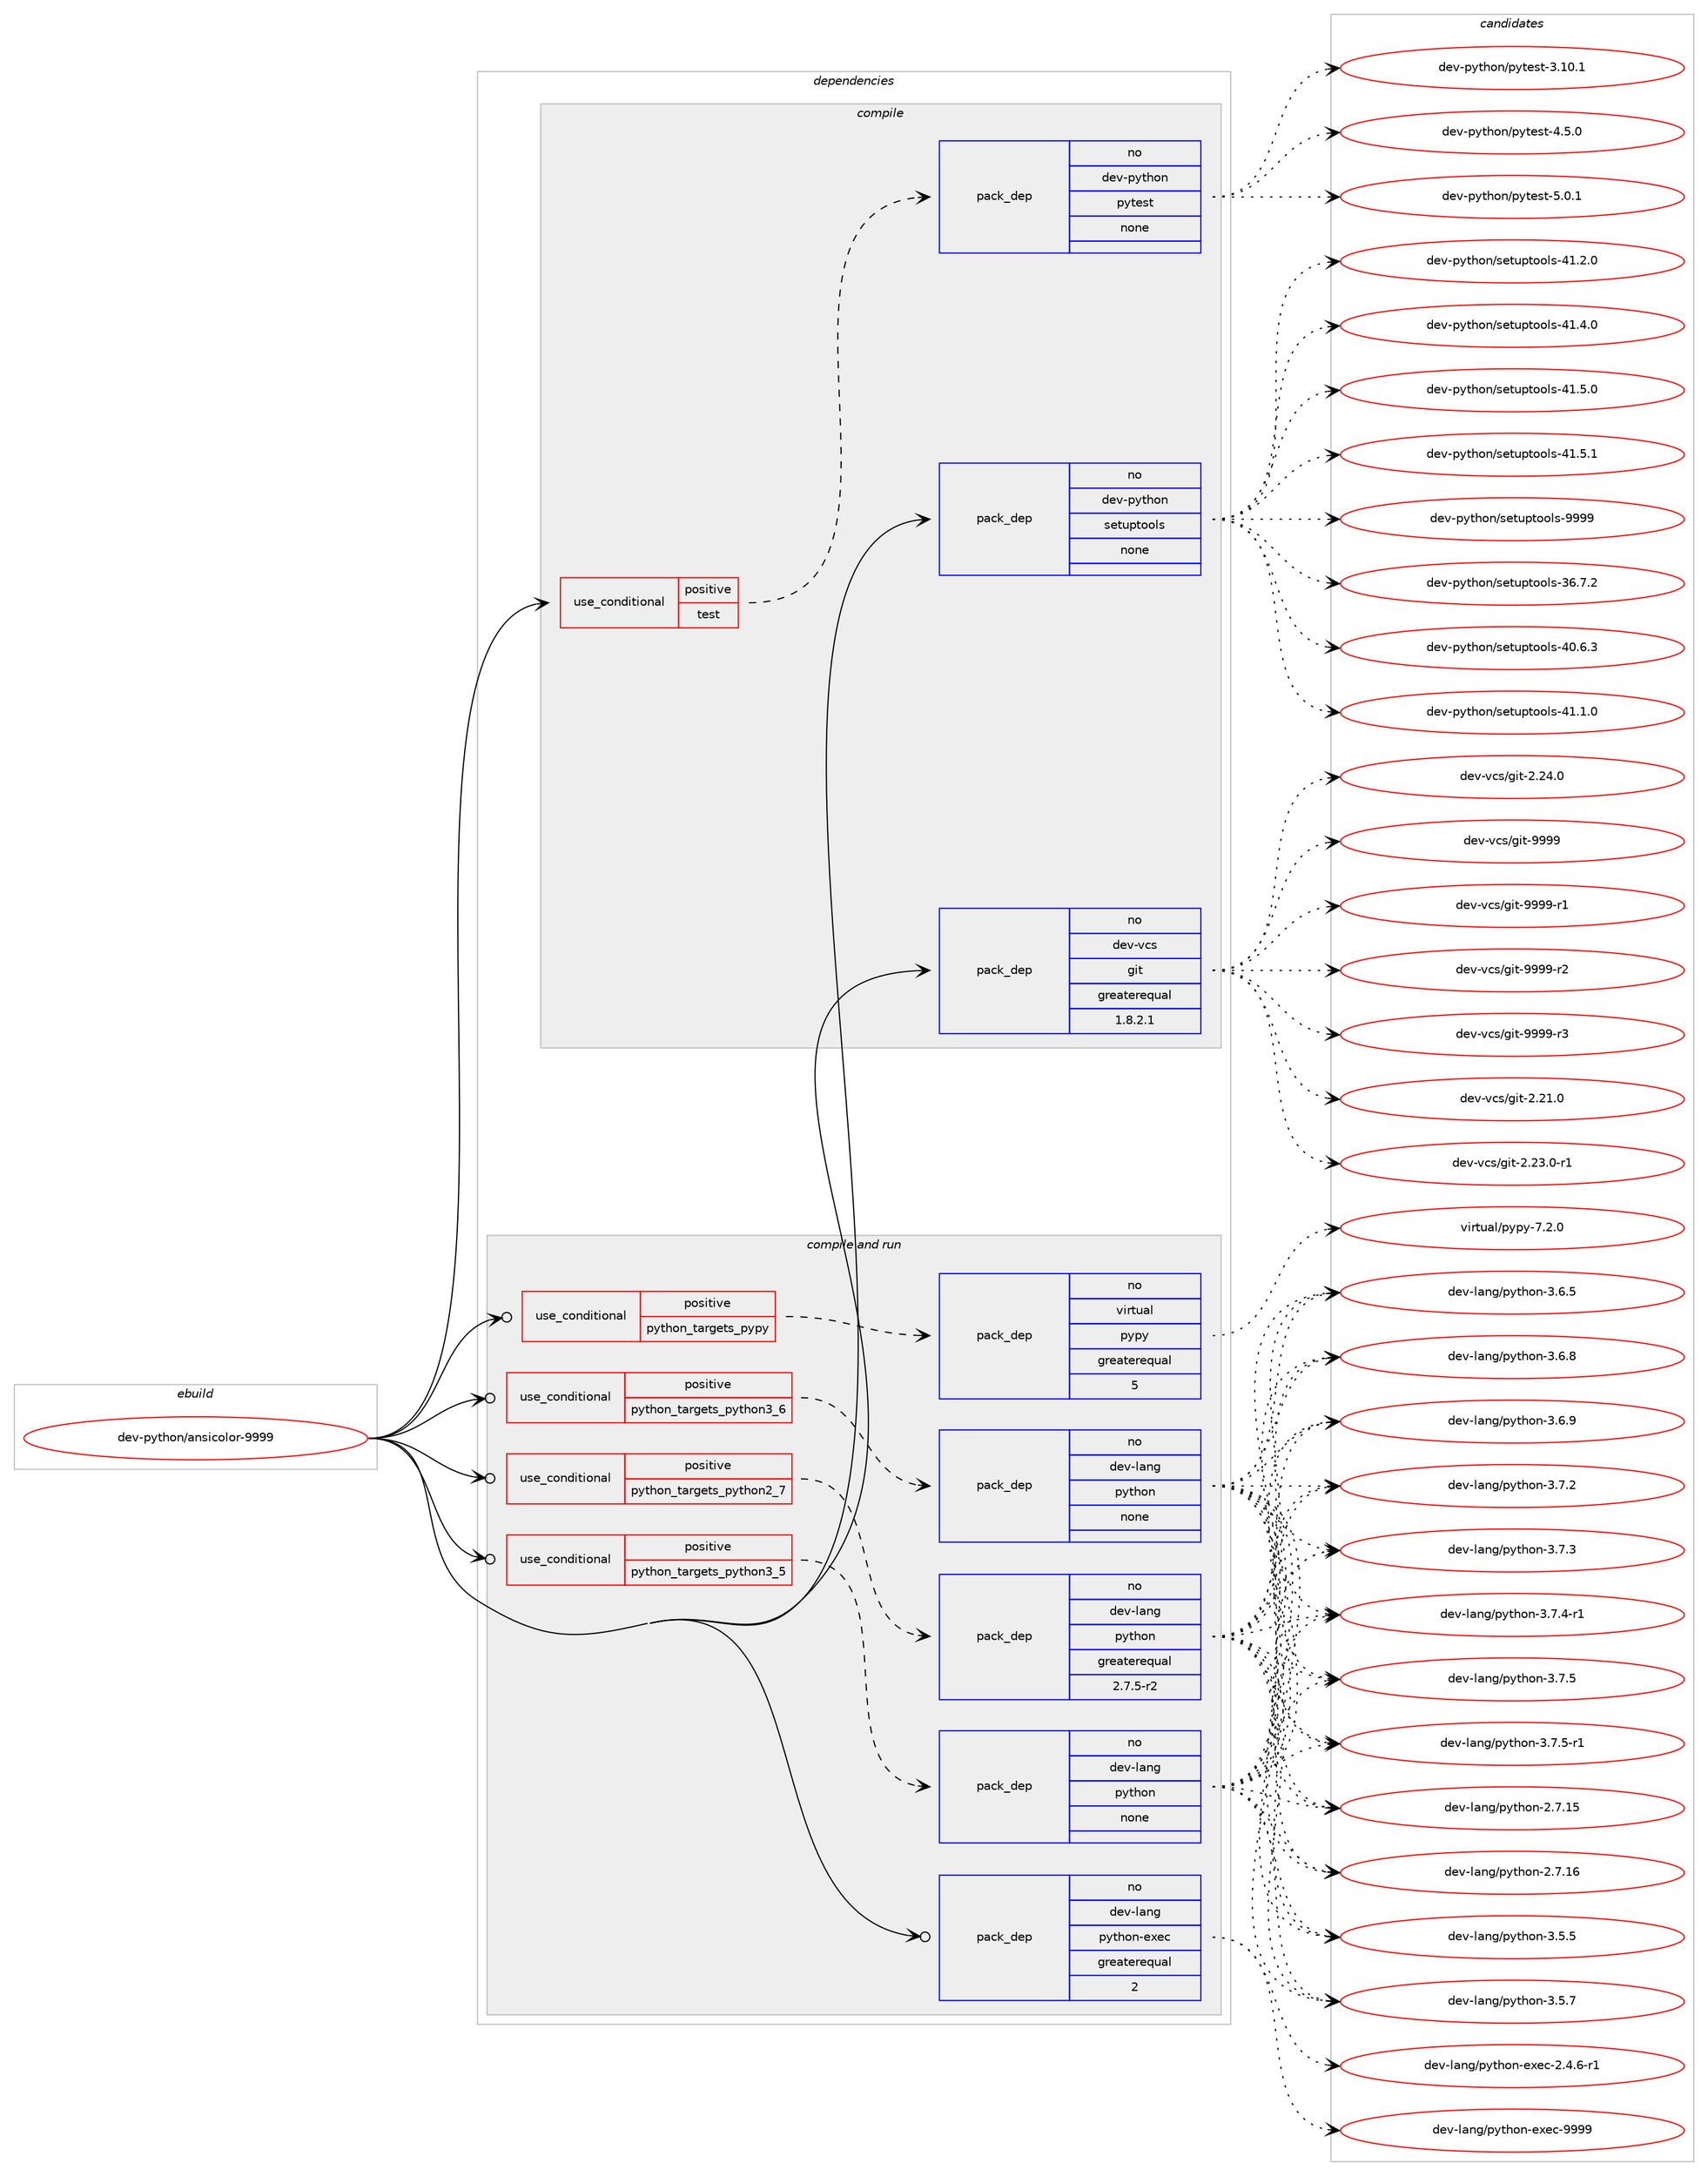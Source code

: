 digraph prolog {

# *************
# Graph options
# *************

newrank=true;
concentrate=true;
compound=true;
graph [rankdir=LR,fontname=Helvetica,fontsize=10,ranksep=1.5];#, ranksep=2.5, nodesep=0.2];
edge  [arrowhead=vee];
node  [fontname=Helvetica,fontsize=10];

# **********
# The ebuild
# **********

subgraph cluster_leftcol {
color=gray;
rank=same;
label=<<i>ebuild</i>>;
id [label="dev-python/ansicolor-9999", color=red, width=4, href="../dev-python/ansicolor-9999.svg"];
}

# ****************
# The dependencies
# ****************

subgraph cluster_midcol {
color=gray;
label=<<i>dependencies</i>>;
subgraph cluster_compile {
fillcolor="#eeeeee";
style=filled;
label=<<i>compile</i>>;
subgraph cond136122 {
dependency594158 [label=<<TABLE BORDER="0" CELLBORDER="1" CELLSPACING="0" CELLPADDING="4"><TR><TD ROWSPAN="3" CELLPADDING="10">use_conditional</TD></TR><TR><TD>positive</TD></TR><TR><TD>test</TD></TR></TABLE>>, shape=none, color=red];
subgraph pack446264 {
dependency594159 [label=<<TABLE BORDER="0" CELLBORDER="1" CELLSPACING="0" CELLPADDING="4" WIDTH="220"><TR><TD ROWSPAN="6" CELLPADDING="30">pack_dep</TD></TR><TR><TD WIDTH="110">no</TD></TR><TR><TD>dev-python</TD></TR><TR><TD>pytest</TD></TR><TR><TD>none</TD></TR><TR><TD></TD></TR></TABLE>>, shape=none, color=blue];
}
dependency594158:e -> dependency594159:w [weight=20,style="dashed",arrowhead="vee"];
}
id:e -> dependency594158:w [weight=20,style="solid",arrowhead="vee"];
subgraph pack446265 {
dependency594160 [label=<<TABLE BORDER="0" CELLBORDER="1" CELLSPACING="0" CELLPADDING="4" WIDTH="220"><TR><TD ROWSPAN="6" CELLPADDING="30">pack_dep</TD></TR><TR><TD WIDTH="110">no</TD></TR><TR><TD>dev-python</TD></TR><TR><TD>setuptools</TD></TR><TR><TD>none</TD></TR><TR><TD></TD></TR></TABLE>>, shape=none, color=blue];
}
id:e -> dependency594160:w [weight=20,style="solid",arrowhead="vee"];
subgraph pack446266 {
dependency594161 [label=<<TABLE BORDER="0" CELLBORDER="1" CELLSPACING="0" CELLPADDING="4" WIDTH="220"><TR><TD ROWSPAN="6" CELLPADDING="30">pack_dep</TD></TR><TR><TD WIDTH="110">no</TD></TR><TR><TD>dev-vcs</TD></TR><TR><TD>git</TD></TR><TR><TD>greaterequal</TD></TR><TR><TD>1.8.2.1</TD></TR></TABLE>>, shape=none, color=blue];
}
id:e -> dependency594161:w [weight=20,style="solid",arrowhead="vee"];
}
subgraph cluster_compileandrun {
fillcolor="#eeeeee";
style=filled;
label=<<i>compile and run</i>>;
subgraph cond136123 {
dependency594162 [label=<<TABLE BORDER="0" CELLBORDER="1" CELLSPACING="0" CELLPADDING="4"><TR><TD ROWSPAN="3" CELLPADDING="10">use_conditional</TD></TR><TR><TD>positive</TD></TR><TR><TD>python_targets_pypy</TD></TR></TABLE>>, shape=none, color=red];
subgraph pack446267 {
dependency594163 [label=<<TABLE BORDER="0" CELLBORDER="1" CELLSPACING="0" CELLPADDING="4" WIDTH="220"><TR><TD ROWSPAN="6" CELLPADDING="30">pack_dep</TD></TR><TR><TD WIDTH="110">no</TD></TR><TR><TD>virtual</TD></TR><TR><TD>pypy</TD></TR><TR><TD>greaterequal</TD></TR><TR><TD>5</TD></TR></TABLE>>, shape=none, color=blue];
}
dependency594162:e -> dependency594163:w [weight=20,style="dashed",arrowhead="vee"];
}
id:e -> dependency594162:w [weight=20,style="solid",arrowhead="odotvee"];
subgraph cond136124 {
dependency594164 [label=<<TABLE BORDER="0" CELLBORDER="1" CELLSPACING="0" CELLPADDING="4"><TR><TD ROWSPAN="3" CELLPADDING="10">use_conditional</TD></TR><TR><TD>positive</TD></TR><TR><TD>python_targets_python2_7</TD></TR></TABLE>>, shape=none, color=red];
subgraph pack446268 {
dependency594165 [label=<<TABLE BORDER="0" CELLBORDER="1" CELLSPACING="0" CELLPADDING="4" WIDTH="220"><TR><TD ROWSPAN="6" CELLPADDING="30">pack_dep</TD></TR><TR><TD WIDTH="110">no</TD></TR><TR><TD>dev-lang</TD></TR><TR><TD>python</TD></TR><TR><TD>greaterequal</TD></TR><TR><TD>2.7.5-r2</TD></TR></TABLE>>, shape=none, color=blue];
}
dependency594164:e -> dependency594165:w [weight=20,style="dashed",arrowhead="vee"];
}
id:e -> dependency594164:w [weight=20,style="solid",arrowhead="odotvee"];
subgraph cond136125 {
dependency594166 [label=<<TABLE BORDER="0" CELLBORDER="1" CELLSPACING="0" CELLPADDING="4"><TR><TD ROWSPAN="3" CELLPADDING="10">use_conditional</TD></TR><TR><TD>positive</TD></TR><TR><TD>python_targets_python3_5</TD></TR></TABLE>>, shape=none, color=red];
subgraph pack446269 {
dependency594167 [label=<<TABLE BORDER="0" CELLBORDER="1" CELLSPACING="0" CELLPADDING="4" WIDTH="220"><TR><TD ROWSPAN="6" CELLPADDING="30">pack_dep</TD></TR><TR><TD WIDTH="110">no</TD></TR><TR><TD>dev-lang</TD></TR><TR><TD>python</TD></TR><TR><TD>none</TD></TR><TR><TD></TD></TR></TABLE>>, shape=none, color=blue];
}
dependency594166:e -> dependency594167:w [weight=20,style="dashed",arrowhead="vee"];
}
id:e -> dependency594166:w [weight=20,style="solid",arrowhead="odotvee"];
subgraph cond136126 {
dependency594168 [label=<<TABLE BORDER="0" CELLBORDER="1" CELLSPACING="0" CELLPADDING="4"><TR><TD ROWSPAN="3" CELLPADDING="10">use_conditional</TD></TR><TR><TD>positive</TD></TR><TR><TD>python_targets_python3_6</TD></TR></TABLE>>, shape=none, color=red];
subgraph pack446270 {
dependency594169 [label=<<TABLE BORDER="0" CELLBORDER="1" CELLSPACING="0" CELLPADDING="4" WIDTH="220"><TR><TD ROWSPAN="6" CELLPADDING="30">pack_dep</TD></TR><TR><TD WIDTH="110">no</TD></TR><TR><TD>dev-lang</TD></TR><TR><TD>python</TD></TR><TR><TD>none</TD></TR><TR><TD></TD></TR></TABLE>>, shape=none, color=blue];
}
dependency594168:e -> dependency594169:w [weight=20,style="dashed",arrowhead="vee"];
}
id:e -> dependency594168:w [weight=20,style="solid",arrowhead="odotvee"];
subgraph pack446271 {
dependency594170 [label=<<TABLE BORDER="0" CELLBORDER="1" CELLSPACING="0" CELLPADDING="4" WIDTH="220"><TR><TD ROWSPAN="6" CELLPADDING="30">pack_dep</TD></TR><TR><TD WIDTH="110">no</TD></TR><TR><TD>dev-lang</TD></TR><TR><TD>python-exec</TD></TR><TR><TD>greaterequal</TD></TR><TR><TD>2</TD></TR></TABLE>>, shape=none, color=blue];
}
id:e -> dependency594170:w [weight=20,style="solid",arrowhead="odotvee"];
}
subgraph cluster_run {
fillcolor="#eeeeee";
style=filled;
label=<<i>run</i>>;
}
}

# **************
# The candidates
# **************

subgraph cluster_choices {
rank=same;
color=gray;
label=<<i>candidates</i>>;

subgraph choice446264 {
color=black;
nodesep=1;
choice100101118451121211161041111104711212111610111511645514649484649 [label="dev-python/pytest-3.10.1", color=red, width=4,href="../dev-python/pytest-3.10.1.svg"];
choice1001011184511212111610411111047112121116101115116455246534648 [label="dev-python/pytest-4.5.0", color=red, width=4,href="../dev-python/pytest-4.5.0.svg"];
choice1001011184511212111610411111047112121116101115116455346484649 [label="dev-python/pytest-5.0.1", color=red, width=4,href="../dev-python/pytest-5.0.1.svg"];
dependency594159:e -> choice100101118451121211161041111104711212111610111511645514649484649:w [style=dotted,weight="100"];
dependency594159:e -> choice1001011184511212111610411111047112121116101115116455246534648:w [style=dotted,weight="100"];
dependency594159:e -> choice1001011184511212111610411111047112121116101115116455346484649:w [style=dotted,weight="100"];
}
subgraph choice446265 {
color=black;
nodesep=1;
choice100101118451121211161041111104711510111611711211611111110811545515446554650 [label="dev-python/setuptools-36.7.2", color=red, width=4,href="../dev-python/setuptools-36.7.2.svg"];
choice100101118451121211161041111104711510111611711211611111110811545524846544651 [label="dev-python/setuptools-40.6.3", color=red, width=4,href="../dev-python/setuptools-40.6.3.svg"];
choice100101118451121211161041111104711510111611711211611111110811545524946494648 [label="dev-python/setuptools-41.1.0", color=red, width=4,href="../dev-python/setuptools-41.1.0.svg"];
choice100101118451121211161041111104711510111611711211611111110811545524946504648 [label="dev-python/setuptools-41.2.0", color=red, width=4,href="../dev-python/setuptools-41.2.0.svg"];
choice100101118451121211161041111104711510111611711211611111110811545524946524648 [label="dev-python/setuptools-41.4.0", color=red, width=4,href="../dev-python/setuptools-41.4.0.svg"];
choice100101118451121211161041111104711510111611711211611111110811545524946534648 [label="dev-python/setuptools-41.5.0", color=red, width=4,href="../dev-python/setuptools-41.5.0.svg"];
choice100101118451121211161041111104711510111611711211611111110811545524946534649 [label="dev-python/setuptools-41.5.1", color=red, width=4,href="../dev-python/setuptools-41.5.1.svg"];
choice10010111845112121116104111110471151011161171121161111111081154557575757 [label="dev-python/setuptools-9999", color=red, width=4,href="../dev-python/setuptools-9999.svg"];
dependency594160:e -> choice100101118451121211161041111104711510111611711211611111110811545515446554650:w [style=dotted,weight="100"];
dependency594160:e -> choice100101118451121211161041111104711510111611711211611111110811545524846544651:w [style=dotted,weight="100"];
dependency594160:e -> choice100101118451121211161041111104711510111611711211611111110811545524946494648:w [style=dotted,weight="100"];
dependency594160:e -> choice100101118451121211161041111104711510111611711211611111110811545524946504648:w [style=dotted,weight="100"];
dependency594160:e -> choice100101118451121211161041111104711510111611711211611111110811545524946524648:w [style=dotted,weight="100"];
dependency594160:e -> choice100101118451121211161041111104711510111611711211611111110811545524946534648:w [style=dotted,weight="100"];
dependency594160:e -> choice100101118451121211161041111104711510111611711211611111110811545524946534649:w [style=dotted,weight="100"];
dependency594160:e -> choice10010111845112121116104111110471151011161171121161111111081154557575757:w [style=dotted,weight="100"];
}
subgraph choice446266 {
color=black;
nodesep=1;
choice10010111845118991154710310511645504650494648 [label="dev-vcs/git-2.21.0", color=red, width=4,href="../dev-vcs/git-2.21.0.svg"];
choice100101118451189911547103105116455046505146484511449 [label="dev-vcs/git-2.23.0-r1", color=red, width=4,href="../dev-vcs/git-2.23.0-r1.svg"];
choice10010111845118991154710310511645504650524648 [label="dev-vcs/git-2.24.0", color=red, width=4,href="../dev-vcs/git-2.24.0.svg"];
choice1001011184511899115471031051164557575757 [label="dev-vcs/git-9999", color=red, width=4,href="../dev-vcs/git-9999.svg"];
choice10010111845118991154710310511645575757574511449 [label="dev-vcs/git-9999-r1", color=red, width=4,href="../dev-vcs/git-9999-r1.svg"];
choice10010111845118991154710310511645575757574511450 [label="dev-vcs/git-9999-r2", color=red, width=4,href="../dev-vcs/git-9999-r2.svg"];
choice10010111845118991154710310511645575757574511451 [label="dev-vcs/git-9999-r3", color=red, width=4,href="../dev-vcs/git-9999-r3.svg"];
dependency594161:e -> choice10010111845118991154710310511645504650494648:w [style=dotted,weight="100"];
dependency594161:e -> choice100101118451189911547103105116455046505146484511449:w [style=dotted,weight="100"];
dependency594161:e -> choice10010111845118991154710310511645504650524648:w [style=dotted,weight="100"];
dependency594161:e -> choice1001011184511899115471031051164557575757:w [style=dotted,weight="100"];
dependency594161:e -> choice10010111845118991154710310511645575757574511449:w [style=dotted,weight="100"];
dependency594161:e -> choice10010111845118991154710310511645575757574511450:w [style=dotted,weight="100"];
dependency594161:e -> choice10010111845118991154710310511645575757574511451:w [style=dotted,weight="100"];
}
subgraph choice446267 {
color=black;
nodesep=1;
choice1181051141161179710847112121112121455546504648 [label="virtual/pypy-7.2.0", color=red, width=4,href="../virtual/pypy-7.2.0.svg"];
dependency594163:e -> choice1181051141161179710847112121112121455546504648:w [style=dotted,weight="100"];
}
subgraph choice446268 {
color=black;
nodesep=1;
choice10010111845108971101034711212111610411111045504655464953 [label="dev-lang/python-2.7.15", color=red, width=4,href="../dev-lang/python-2.7.15.svg"];
choice10010111845108971101034711212111610411111045504655464954 [label="dev-lang/python-2.7.16", color=red, width=4,href="../dev-lang/python-2.7.16.svg"];
choice100101118451089711010347112121116104111110455146534653 [label="dev-lang/python-3.5.5", color=red, width=4,href="../dev-lang/python-3.5.5.svg"];
choice100101118451089711010347112121116104111110455146534655 [label="dev-lang/python-3.5.7", color=red, width=4,href="../dev-lang/python-3.5.7.svg"];
choice100101118451089711010347112121116104111110455146544653 [label="dev-lang/python-3.6.5", color=red, width=4,href="../dev-lang/python-3.6.5.svg"];
choice100101118451089711010347112121116104111110455146544656 [label="dev-lang/python-3.6.8", color=red, width=4,href="../dev-lang/python-3.6.8.svg"];
choice100101118451089711010347112121116104111110455146544657 [label="dev-lang/python-3.6.9", color=red, width=4,href="../dev-lang/python-3.6.9.svg"];
choice100101118451089711010347112121116104111110455146554650 [label="dev-lang/python-3.7.2", color=red, width=4,href="../dev-lang/python-3.7.2.svg"];
choice100101118451089711010347112121116104111110455146554651 [label="dev-lang/python-3.7.3", color=red, width=4,href="../dev-lang/python-3.7.3.svg"];
choice1001011184510897110103471121211161041111104551465546524511449 [label="dev-lang/python-3.7.4-r1", color=red, width=4,href="../dev-lang/python-3.7.4-r1.svg"];
choice100101118451089711010347112121116104111110455146554653 [label="dev-lang/python-3.7.5", color=red, width=4,href="../dev-lang/python-3.7.5.svg"];
choice1001011184510897110103471121211161041111104551465546534511449 [label="dev-lang/python-3.7.5-r1", color=red, width=4,href="../dev-lang/python-3.7.5-r1.svg"];
dependency594165:e -> choice10010111845108971101034711212111610411111045504655464953:w [style=dotted,weight="100"];
dependency594165:e -> choice10010111845108971101034711212111610411111045504655464954:w [style=dotted,weight="100"];
dependency594165:e -> choice100101118451089711010347112121116104111110455146534653:w [style=dotted,weight="100"];
dependency594165:e -> choice100101118451089711010347112121116104111110455146534655:w [style=dotted,weight="100"];
dependency594165:e -> choice100101118451089711010347112121116104111110455146544653:w [style=dotted,weight="100"];
dependency594165:e -> choice100101118451089711010347112121116104111110455146544656:w [style=dotted,weight="100"];
dependency594165:e -> choice100101118451089711010347112121116104111110455146544657:w [style=dotted,weight="100"];
dependency594165:e -> choice100101118451089711010347112121116104111110455146554650:w [style=dotted,weight="100"];
dependency594165:e -> choice100101118451089711010347112121116104111110455146554651:w [style=dotted,weight="100"];
dependency594165:e -> choice1001011184510897110103471121211161041111104551465546524511449:w [style=dotted,weight="100"];
dependency594165:e -> choice100101118451089711010347112121116104111110455146554653:w [style=dotted,weight="100"];
dependency594165:e -> choice1001011184510897110103471121211161041111104551465546534511449:w [style=dotted,weight="100"];
}
subgraph choice446269 {
color=black;
nodesep=1;
choice10010111845108971101034711212111610411111045504655464953 [label="dev-lang/python-2.7.15", color=red, width=4,href="../dev-lang/python-2.7.15.svg"];
choice10010111845108971101034711212111610411111045504655464954 [label="dev-lang/python-2.7.16", color=red, width=4,href="../dev-lang/python-2.7.16.svg"];
choice100101118451089711010347112121116104111110455146534653 [label="dev-lang/python-3.5.5", color=red, width=4,href="../dev-lang/python-3.5.5.svg"];
choice100101118451089711010347112121116104111110455146534655 [label="dev-lang/python-3.5.7", color=red, width=4,href="../dev-lang/python-3.5.7.svg"];
choice100101118451089711010347112121116104111110455146544653 [label="dev-lang/python-3.6.5", color=red, width=4,href="../dev-lang/python-3.6.5.svg"];
choice100101118451089711010347112121116104111110455146544656 [label="dev-lang/python-3.6.8", color=red, width=4,href="../dev-lang/python-3.6.8.svg"];
choice100101118451089711010347112121116104111110455146544657 [label="dev-lang/python-3.6.9", color=red, width=4,href="../dev-lang/python-3.6.9.svg"];
choice100101118451089711010347112121116104111110455146554650 [label="dev-lang/python-3.7.2", color=red, width=4,href="../dev-lang/python-3.7.2.svg"];
choice100101118451089711010347112121116104111110455146554651 [label="dev-lang/python-3.7.3", color=red, width=4,href="../dev-lang/python-3.7.3.svg"];
choice1001011184510897110103471121211161041111104551465546524511449 [label="dev-lang/python-3.7.4-r1", color=red, width=4,href="../dev-lang/python-3.7.4-r1.svg"];
choice100101118451089711010347112121116104111110455146554653 [label="dev-lang/python-3.7.5", color=red, width=4,href="../dev-lang/python-3.7.5.svg"];
choice1001011184510897110103471121211161041111104551465546534511449 [label="dev-lang/python-3.7.5-r1", color=red, width=4,href="../dev-lang/python-3.7.5-r1.svg"];
dependency594167:e -> choice10010111845108971101034711212111610411111045504655464953:w [style=dotted,weight="100"];
dependency594167:e -> choice10010111845108971101034711212111610411111045504655464954:w [style=dotted,weight="100"];
dependency594167:e -> choice100101118451089711010347112121116104111110455146534653:w [style=dotted,weight="100"];
dependency594167:e -> choice100101118451089711010347112121116104111110455146534655:w [style=dotted,weight="100"];
dependency594167:e -> choice100101118451089711010347112121116104111110455146544653:w [style=dotted,weight="100"];
dependency594167:e -> choice100101118451089711010347112121116104111110455146544656:w [style=dotted,weight="100"];
dependency594167:e -> choice100101118451089711010347112121116104111110455146544657:w [style=dotted,weight="100"];
dependency594167:e -> choice100101118451089711010347112121116104111110455146554650:w [style=dotted,weight="100"];
dependency594167:e -> choice100101118451089711010347112121116104111110455146554651:w [style=dotted,weight="100"];
dependency594167:e -> choice1001011184510897110103471121211161041111104551465546524511449:w [style=dotted,weight="100"];
dependency594167:e -> choice100101118451089711010347112121116104111110455146554653:w [style=dotted,weight="100"];
dependency594167:e -> choice1001011184510897110103471121211161041111104551465546534511449:w [style=dotted,weight="100"];
}
subgraph choice446270 {
color=black;
nodesep=1;
choice10010111845108971101034711212111610411111045504655464953 [label="dev-lang/python-2.7.15", color=red, width=4,href="../dev-lang/python-2.7.15.svg"];
choice10010111845108971101034711212111610411111045504655464954 [label="dev-lang/python-2.7.16", color=red, width=4,href="../dev-lang/python-2.7.16.svg"];
choice100101118451089711010347112121116104111110455146534653 [label="dev-lang/python-3.5.5", color=red, width=4,href="../dev-lang/python-3.5.5.svg"];
choice100101118451089711010347112121116104111110455146534655 [label="dev-lang/python-3.5.7", color=red, width=4,href="../dev-lang/python-3.5.7.svg"];
choice100101118451089711010347112121116104111110455146544653 [label="dev-lang/python-3.6.5", color=red, width=4,href="../dev-lang/python-3.6.5.svg"];
choice100101118451089711010347112121116104111110455146544656 [label="dev-lang/python-3.6.8", color=red, width=4,href="../dev-lang/python-3.6.8.svg"];
choice100101118451089711010347112121116104111110455146544657 [label="dev-lang/python-3.6.9", color=red, width=4,href="../dev-lang/python-3.6.9.svg"];
choice100101118451089711010347112121116104111110455146554650 [label="dev-lang/python-3.7.2", color=red, width=4,href="../dev-lang/python-3.7.2.svg"];
choice100101118451089711010347112121116104111110455146554651 [label="dev-lang/python-3.7.3", color=red, width=4,href="../dev-lang/python-3.7.3.svg"];
choice1001011184510897110103471121211161041111104551465546524511449 [label="dev-lang/python-3.7.4-r1", color=red, width=4,href="../dev-lang/python-3.7.4-r1.svg"];
choice100101118451089711010347112121116104111110455146554653 [label="dev-lang/python-3.7.5", color=red, width=4,href="../dev-lang/python-3.7.5.svg"];
choice1001011184510897110103471121211161041111104551465546534511449 [label="dev-lang/python-3.7.5-r1", color=red, width=4,href="../dev-lang/python-3.7.5-r1.svg"];
dependency594169:e -> choice10010111845108971101034711212111610411111045504655464953:w [style=dotted,weight="100"];
dependency594169:e -> choice10010111845108971101034711212111610411111045504655464954:w [style=dotted,weight="100"];
dependency594169:e -> choice100101118451089711010347112121116104111110455146534653:w [style=dotted,weight="100"];
dependency594169:e -> choice100101118451089711010347112121116104111110455146534655:w [style=dotted,weight="100"];
dependency594169:e -> choice100101118451089711010347112121116104111110455146544653:w [style=dotted,weight="100"];
dependency594169:e -> choice100101118451089711010347112121116104111110455146544656:w [style=dotted,weight="100"];
dependency594169:e -> choice100101118451089711010347112121116104111110455146544657:w [style=dotted,weight="100"];
dependency594169:e -> choice100101118451089711010347112121116104111110455146554650:w [style=dotted,weight="100"];
dependency594169:e -> choice100101118451089711010347112121116104111110455146554651:w [style=dotted,weight="100"];
dependency594169:e -> choice1001011184510897110103471121211161041111104551465546524511449:w [style=dotted,weight="100"];
dependency594169:e -> choice100101118451089711010347112121116104111110455146554653:w [style=dotted,weight="100"];
dependency594169:e -> choice1001011184510897110103471121211161041111104551465546534511449:w [style=dotted,weight="100"];
}
subgraph choice446271 {
color=black;
nodesep=1;
choice10010111845108971101034711212111610411111045101120101994550465246544511449 [label="dev-lang/python-exec-2.4.6-r1", color=red, width=4,href="../dev-lang/python-exec-2.4.6-r1.svg"];
choice10010111845108971101034711212111610411111045101120101994557575757 [label="dev-lang/python-exec-9999", color=red, width=4,href="../dev-lang/python-exec-9999.svg"];
dependency594170:e -> choice10010111845108971101034711212111610411111045101120101994550465246544511449:w [style=dotted,weight="100"];
dependency594170:e -> choice10010111845108971101034711212111610411111045101120101994557575757:w [style=dotted,weight="100"];
}
}

}
